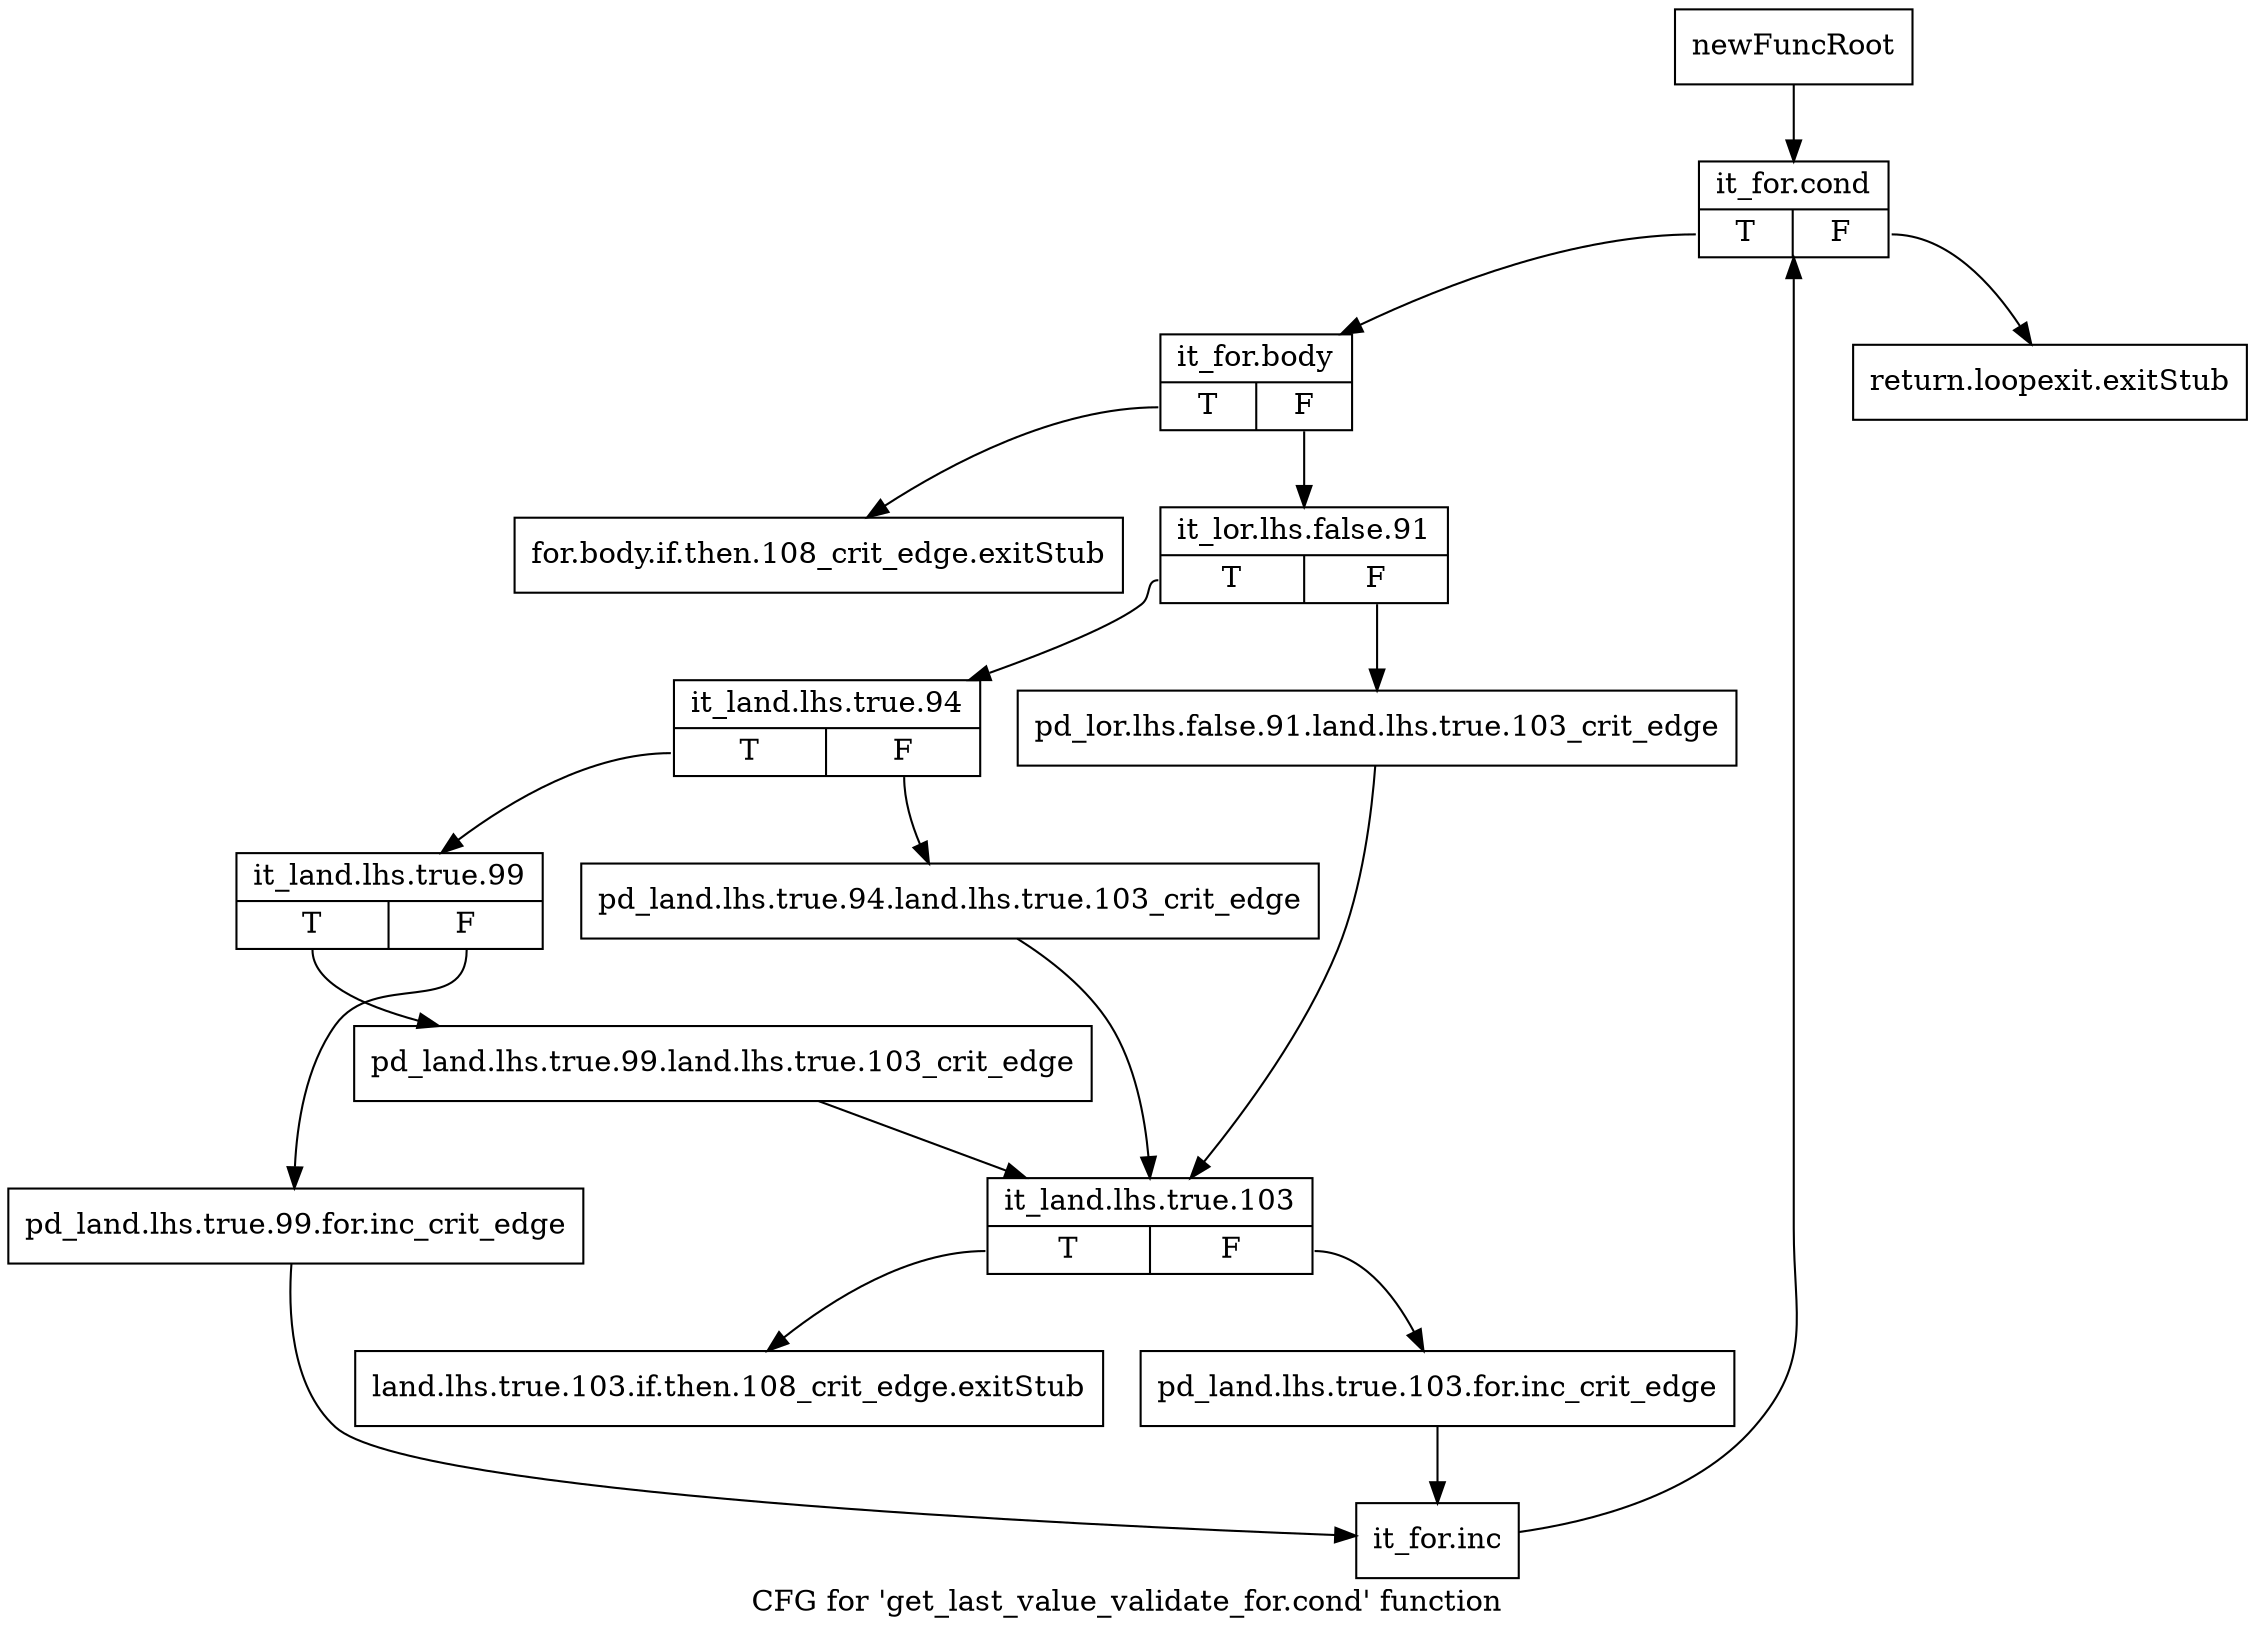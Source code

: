digraph "CFG for 'get_last_value_validate_for.cond' function" {
	label="CFG for 'get_last_value_validate_for.cond' function";

	Node0xa609fa0 [shape=record,label="{newFuncRoot}"];
	Node0xa609fa0 -> Node0xa60a0e0;
	Node0xa609ff0 [shape=record,label="{return.loopexit.exitStub}"];
	Node0xa60a040 [shape=record,label="{for.body.if.then.108_crit_edge.exitStub}"];
	Node0xa60a090 [shape=record,label="{land.lhs.true.103.if.then.108_crit_edge.exitStub}"];
	Node0xa60a0e0 [shape=record,label="{it_for.cond|{<s0>T|<s1>F}}"];
	Node0xa60a0e0:s0 -> Node0xa60a130;
	Node0xa60a0e0:s1 -> Node0xa609ff0;
	Node0xa60a130 [shape=record,label="{it_for.body|{<s0>T|<s1>F}}"];
	Node0xa60a130:s0 -> Node0xa60a040;
	Node0xa60a130:s1 -> Node0xa60a180;
	Node0xa60a180 [shape=record,label="{it_lor.lhs.false.91|{<s0>T|<s1>F}}"];
	Node0xa60a180:s0 -> Node0xa60a220;
	Node0xa60a180:s1 -> Node0xa60a1d0;
	Node0xa60a1d0 [shape=record,label="{pd_lor.lhs.false.91.land.lhs.true.103_crit_edge}"];
	Node0xa60a1d0 -> Node0xa60a3b0;
	Node0xa60a220 [shape=record,label="{it_land.lhs.true.94|{<s0>T|<s1>F}}"];
	Node0xa60a220:s0 -> Node0xa60a2c0;
	Node0xa60a220:s1 -> Node0xa60a270;
	Node0xa60a270 [shape=record,label="{pd_land.lhs.true.94.land.lhs.true.103_crit_edge}"];
	Node0xa60a270 -> Node0xa60a3b0;
	Node0xa60a2c0 [shape=record,label="{it_land.lhs.true.99|{<s0>T|<s1>F}}"];
	Node0xa60a2c0:s0 -> Node0xa60a360;
	Node0xa60a2c0:s1 -> Node0xa60a310;
	Node0xa60a310 [shape=record,label="{pd_land.lhs.true.99.for.inc_crit_edge}"];
	Node0xa60a310 -> Node0xa60a450;
	Node0xa60a360 [shape=record,label="{pd_land.lhs.true.99.land.lhs.true.103_crit_edge}"];
	Node0xa60a360 -> Node0xa60a3b0;
	Node0xa60a3b0 [shape=record,label="{it_land.lhs.true.103|{<s0>T|<s1>F}}"];
	Node0xa60a3b0:s0 -> Node0xa60a090;
	Node0xa60a3b0:s1 -> Node0xa60a400;
	Node0xa60a400 [shape=record,label="{pd_land.lhs.true.103.for.inc_crit_edge}"];
	Node0xa60a400 -> Node0xa60a450;
	Node0xa60a450 [shape=record,label="{it_for.inc}"];
	Node0xa60a450 -> Node0xa60a0e0;
}
